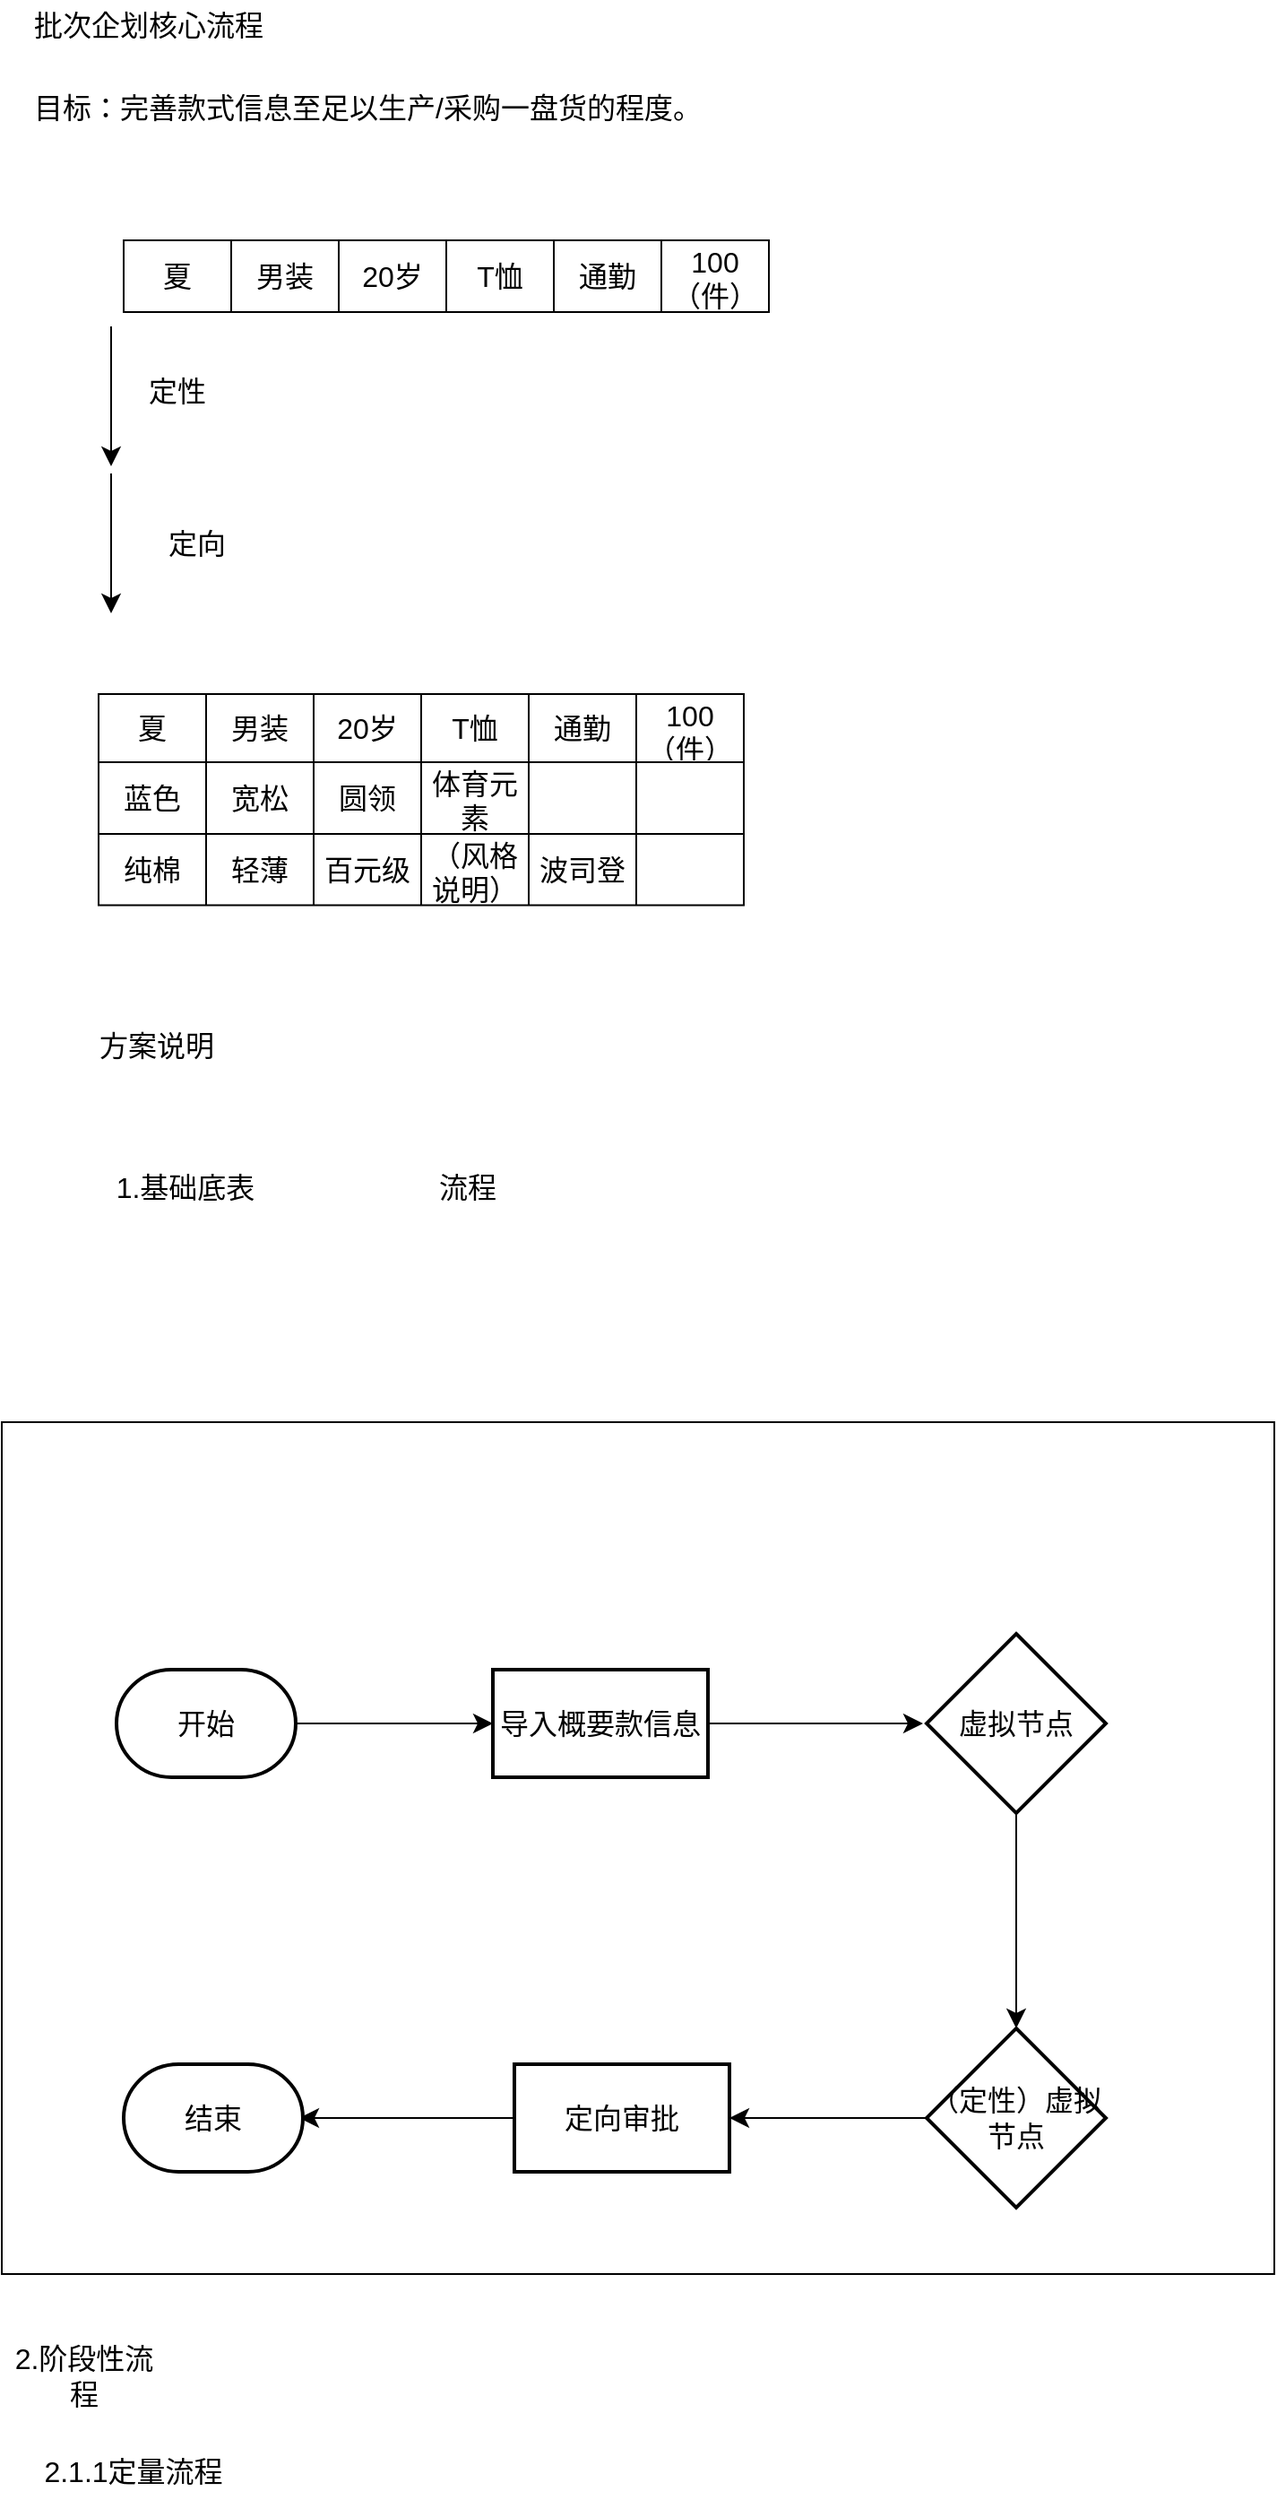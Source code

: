 <mxfile version="21.3.7" type="github">
  <diagram name="第 1 页" id="6ktMVrqRWy2K89uvHG_O">
    <mxGraphModel dx="835" dy="1211" grid="0" gridSize="10" guides="1" tooltips="1" connect="1" arrows="1" fold="1" page="0" pageScale="1" pageWidth="827" pageHeight="1169" math="0" shadow="0">
      <root>
        <mxCell id="0" />
        <mxCell id="1" parent="0" />
        <mxCell id="2rwqvdMbEvB-vzs5KlML-1" value="批次企划核心流程" style="text;strokeColor=none;fillColor=none;html=1;align=left;verticalAlign=middle;whiteSpace=wrap;rounded=0;fontSize=16;" vertex="1" parent="1">
          <mxGeometry x="45" y="-204" width="144" height="28" as="geometry" />
        </mxCell>
        <mxCell id="2rwqvdMbEvB-vzs5KlML-2" value="目标：完善款式信息至足以生产/采购一盘货的程度。" style="text;strokeColor=none;fillColor=none;html=1;align=left;verticalAlign=middle;whiteSpace=wrap;rounded=0;fontSize=16;" vertex="1" parent="1">
          <mxGeometry x="45" y="-159" width="425" height="30" as="geometry" />
        </mxCell>
        <mxCell id="2rwqvdMbEvB-vzs5KlML-4" value="" style="shape=table;startSize=0;container=1;collapsible=0;childLayout=tableLayout;fontSize=16;" vertex="1" parent="1">
          <mxGeometry x="97" y="-70" width="360" height="40" as="geometry" />
        </mxCell>
        <mxCell id="2rwqvdMbEvB-vzs5KlML-5" value="" style="shape=tableRow;horizontal=0;startSize=0;swimlaneHead=0;swimlaneBody=0;strokeColor=inherit;top=0;left=0;bottom=0;right=0;collapsible=0;dropTarget=0;fillColor=none;points=[[0,0.5],[1,0.5]];portConstraint=eastwest;fontSize=16;" vertex="1" parent="2rwqvdMbEvB-vzs5KlML-4">
          <mxGeometry width="360" height="40" as="geometry" />
        </mxCell>
        <mxCell id="2rwqvdMbEvB-vzs5KlML-6" value="夏" style="shape=partialRectangle;html=1;whiteSpace=wrap;connectable=0;strokeColor=inherit;overflow=hidden;fillColor=none;top=0;left=0;bottom=0;right=0;pointerEvents=1;fontSize=16;" vertex="1" parent="2rwqvdMbEvB-vzs5KlML-5">
          <mxGeometry width="60" height="40" as="geometry">
            <mxRectangle width="60" height="40" as="alternateBounds" />
          </mxGeometry>
        </mxCell>
        <mxCell id="2rwqvdMbEvB-vzs5KlML-7" value="男装" style="shape=partialRectangle;html=1;whiteSpace=wrap;connectable=0;strokeColor=inherit;overflow=hidden;fillColor=none;top=0;left=0;bottom=0;right=0;pointerEvents=1;fontSize=16;" vertex="1" parent="2rwqvdMbEvB-vzs5KlML-5">
          <mxGeometry x="60" width="60" height="40" as="geometry">
            <mxRectangle width="60" height="40" as="alternateBounds" />
          </mxGeometry>
        </mxCell>
        <mxCell id="2rwqvdMbEvB-vzs5KlML-8" value="20岁" style="shape=partialRectangle;html=1;whiteSpace=wrap;connectable=0;strokeColor=inherit;overflow=hidden;fillColor=none;top=0;left=0;bottom=0;right=0;pointerEvents=1;fontSize=16;" vertex="1" parent="2rwqvdMbEvB-vzs5KlML-5">
          <mxGeometry x="120" width="60" height="40" as="geometry">
            <mxRectangle width="60" height="40" as="alternateBounds" />
          </mxGeometry>
        </mxCell>
        <mxCell id="2rwqvdMbEvB-vzs5KlML-9" value="T恤" style="shape=partialRectangle;html=1;whiteSpace=wrap;connectable=0;strokeColor=inherit;overflow=hidden;fillColor=none;top=0;left=0;bottom=0;right=0;pointerEvents=1;fontSize=16;" vertex="1" parent="2rwqvdMbEvB-vzs5KlML-5">
          <mxGeometry x="180" width="60" height="40" as="geometry">
            <mxRectangle width="60" height="40" as="alternateBounds" />
          </mxGeometry>
        </mxCell>
        <mxCell id="2rwqvdMbEvB-vzs5KlML-10" value="通勤" style="shape=partialRectangle;html=1;whiteSpace=wrap;connectable=0;strokeColor=inherit;overflow=hidden;fillColor=none;top=0;left=0;bottom=0;right=0;pointerEvents=1;fontSize=16;" vertex="1" parent="2rwqvdMbEvB-vzs5KlML-5">
          <mxGeometry x="240" width="60" height="40" as="geometry">
            <mxRectangle width="60" height="40" as="alternateBounds" />
          </mxGeometry>
        </mxCell>
        <mxCell id="2rwqvdMbEvB-vzs5KlML-11" value="100（件）" style="shape=partialRectangle;html=1;whiteSpace=wrap;connectable=0;strokeColor=inherit;overflow=hidden;fillColor=none;top=0;left=0;bottom=0;right=0;pointerEvents=1;fontSize=16;" vertex="1" parent="2rwqvdMbEvB-vzs5KlML-5">
          <mxGeometry x="300" width="60" height="40" as="geometry">
            <mxRectangle width="60" height="40" as="alternateBounds" />
          </mxGeometry>
        </mxCell>
        <mxCell id="2rwqvdMbEvB-vzs5KlML-12" value="" style="shape=table;startSize=0;container=1;collapsible=0;childLayout=tableLayout;fontSize=16;" vertex="1" parent="1">
          <mxGeometry x="83" y="183" width="360" height="117.75" as="geometry" />
        </mxCell>
        <mxCell id="2rwqvdMbEvB-vzs5KlML-13" value="" style="shape=tableRow;horizontal=0;startSize=0;swimlaneHead=0;swimlaneBody=0;strokeColor=inherit;top=0;left=0;bottom=0;right=0;collapsible=0;dropTarget=0;fillColor=none;points=[[0,0.5],[1,0.5]];portConstraint=eastwest;fontSize=16;" vertex="1" parent="2rwqvdMbEvB-vzs5KlML-12">
          <mxGeometry width="360" height="38" as="geometry" />
        </mxCell>
        <mxCell id="2rwqvdMbEvB-vzs5KlML-14" value="夏" style="shape=partialRectangle;html=1;whiteSpace=wrap;connectable=0;strokeColor=inherit;overflow=hidden;fillColor=none;top=0;left=0;bottom=0;right=0;pointerEvents=1;fontSize=16;" vertex="1" parent="2rwqvdMbEvB-vzs5KlML-13">
          <mxGeometry width="60" height="38" as="geometry">
            <mxRectangle width="60" height="38" as="alternateBounds" />
          </mxGeometry>
        </mxCell>
        <mxCell id="2rwqvdMbEvB-vzs5KlML-15" value="男装" style="shape=partialRectangle;html=1;whiteSpace=wrap;connectable=0;strokeColor=inherit;overflow=hidden;fillColor=none;top=0;left=0;bottom=0;right=0;pointerEvents=1;fontSize=16;" vertex="1" parent="2rwqvdMbEvB-vzs5KlML-13">
          <mxGeometry x="60" width="60" height="38" as="geometry">
            <mxRectangle width="60" height="38" as="alternateBounds" />
          </mxGeometry>
        </mxCell>
        <mxCell id="2rwqvdMbEvB-vzs5KlML-16" value="20岁" style="shape=partialRectangle;html=1;whiteSpace=wrap;connectable=0;strokeColor=inherit;overflow=hidden;fillColor=none;top=0;left=0;bottom=0;right=0;pointerEvents=1;fontSize=16;" vertex="1" parent="2rwqvdMbEvB-vzs5KlML-13">
          <mxGeometry x="120" width="60" height="38" as="geometry">
            <mxRectangle width="60" height="38" as="alternateBounds" />
          </mxGeometry>
        </mxCell>
        <mxCell id="2rwqvdMbEvB-vzs5KlML-21" value="T恤" style="shape=partialRectangle;html=1;whiteSpace=wrap;connectable=0;strokeColor=inherit;overflow=hidden;fillColor=none;top=0;left=0;bottom=0;right=0;pointerEvents=1;fontSize=16;" vertex="1" parent="2rwqvdMbEvB-vzs5KlML-13">
          <mxGeometry x="180" width="60" height="38" as="geometry">
            <mxRectangle width="60" height="38" as="alternateBounds" />
          </mxGeometry>
        </mxCell>
        <mxCell id="2rwqvdMbEvB-vzs5KlML-23" value="通勤" style="shape=partialRectangle;html=1;whiteSpace=wrap;connectable=0;strokeColor=inherit;overflow=hidden;fillColor=none;top=0;left=0;bottom=0;right=0;pointerEvents=1;fontSize=16;" vertex="1" parent="2rwqvdMbEvB-vzs5KlML-13">
          <mxGeometry x="240" width="60" height="38" as="geometry">
            <mxRectangle width="60" height="38" as="alternateBounds" />
          </mxGeometry>
        </mxCell>
        <mxCell id="2rwqvdMbEvB-vzs5KlML-43" value="100（件）" style="shape=partialRectangle;html=1;whiteSpace=wrap;connectable=0;strokeColor=inherit;overflow=hidden;fillColor=none;top=0;left=0;bottom=0;right=0;pointerEvents=1;fontSize=16;" vertex="1" parent="2rwqvdMbEvB-vzs5KlML-13">
          <mxGeometry x="300" width="60" height="38" as="geometry">
            <mxRectangle width="60" height="38" as="alternateBounds" />
          </mxGeometry>
        </mxCell>
        <mxCell id="2rwqvdMbEvB-vzs5KlML-17" value="" style="shape=tableRow;horizontal=0;startSize=0;swimlaneHead=0;swimlaneBody=0;strokeColor=inherit;top=0;left=0;bottom=0;right=0;collapsible=0;dropTarget=0;fillColor=none;points=[[0,0.5],[1,0.5]];portConstraint=eastwest;fontSize=16;" vertex="1" parent="2rwqvdMbEvB-vzs5KlML-12">
          <mxGeometry y="38" width="360" height="40" as="geometry" />
        </mxCell>
        <mxCell id="2rwqvdMbEvB-vzs5KlML-18" value="蓝色" style="shape=partialRectangle;html=1;whiteSpace=wrap;connectable=0;strokeColor=inherit;overflow=hidden;fillColor=none;top=0;left=0;bottom=0;right=0;pointerEvents=1;fontSize=16;" vertex="1" parent="2rwqvdMbEvB-vzs5KlML-17">
          <mxGeometry width="60" height="40" as="geometry">
            <mxRectangle width="60" height="40" as="alternateBounds" />
          </mxGeometry>
        </mxCell>
        <mxCell id="2rwqvdMbEvB-vzs5KlML-19" value="宽松" style="shape=partialRectangle;html=1;whiteSpace=wrap;connectable=0;strokeColor=inherit;overflow=hidden;fillColor=none;top=0;left=0;bottom=0;right=0;pointerEvents=1;fontSize=16;" vertex="1" parent="2rwqvdMbEvB-vzs5KlML-17">
          <mxGeometry x="60" width="60" height="40" as="geometry">
            <mxRectangle width="60" height="40" as="alternateBounds" />
          </mxGeometry>
        </mxCell>
        <mxCell id="2rwqvdMbEvB-vzs5KlML-20" value="圆领" style="shape=partialRectangle;html=1;whiteSpace=wrap;connectable=0;strokeColor=inherit;overflow=hidden;fillColor=none;top=0;left=0;bottom=0;right=0;pointerEvents=1;fontSize=16;" vertex="1" parent="2rwqvdMbEvB-vzs5KlML-17">
          <mxGeometry x="120" width="60" height="40" as="geometry">
            <mxRectangle width="60" height="40" as="alternateBounds" />
          </mxGeometry>
        </mxCell>
        <mxCell id="2rwqvdMbEvB-vzs5KlML-22" value="体育元素" style="shape=partialRectangle;html=1;whiteSpace=wrap;connectable=0;strokeColor=inherit;overflow=hidden;fillColor=none;top=0;left=0;bottom=0;right=0;pointerEvents=1;fontSize=16;" vertex="1" parent="2rwqvdMbEvB-vzs5KlML-17">
          <mxGeometry x="180" width="60" height="40" as="geometry">
            <mxRectangle width="60" height="40" as="alternateBounds" />
          </mxGeometry>
        </mxCell>
        <mxCell id="2rwqvdMbEvB-vzs5KlML-24" style="shape=partialRectangle;html=1;whiteSpace=wrap;connectable=0;strokeColor=inherit;overflow=hidden;fillColor=none;top=0;left=0;bottom=0;right=0;pointerEvents=1;fontSize=16;" vertex="1" parent="2rwqvdMbEvB-vzs5KlML-17">
          <mxGeometry x="240" width="60" height="40" as="geometry">
            <mxRectangle width="60" height="40" as="alternateBounds" />
          </mxGeometry>
        </mxCell>
        <mxCell id="2rwqvdMbEvB-vzs5KlML-44" style="shape=partialRectangle;html=1;whiteSpace=wrap;connectable=0;strokeColor=inherit;overflow=hidden;fillColor=none;top=0;left=0;bottom=0;right=0;pointerEvents=1;fontSize=16;" vertex="1" parent="2rwqvdMbEvB-vzs5KlML-17">
          <mxGeometry x="300" width="60" height="40" as="geometry">
            <mxRectangle width="60" height="40" as="alternateBounds" />
          </mxGeometry>
        </mxCell>
        <mxCell id="2rwqvdMbEvB-vzs5KlML-25" style="shape=tableRow;horizontal=0;startSize=0;swimlaneHead=0;swimlaneBody=0;strokeColor=inherit;top=0;left=0;bottom=0;right=0;collapsible=0;dropTarget=0;fillColor=none;points=[[0,0.5],[1,0.5]];portConstraint=eastwest;fontSize=16;" vertex="1" parent="2rwqvdMbEvB-vzs5KlML-12">
          <mxGeometry y="78" width="360" height="40" as="geometry" />
        </mxCell>
        <mxCell id="2rwqvdMbEvB-vzs5KlML-26" value="纯棉" style="shape=partialRectangle;html=1;whiteSpace=wrap;connectable=0;strokeColor=inherit;overflow=hidden;fillColor=none;top=0;left=0;bottom=0;right=0;pointerEvents=1;fontSize=16;" vertex="1" parent="2rwqvdMbEvB-vzs5KlML-25">
          <mxGeometry width="60" height="40" as="geometry">
            <mxRectangle width="60" height="40" as="alternateBounds" />
          </mxGeometry>
        </mxCell>
        <mxCell id="2rwqvdMbEvB-vzs5KlML-27" value="轻薄" style="shape=partialRectangle;html=1;whiteSpace=wrap;connectable=0;strokeColor=inherit;overflow=hidden;fillColor=none;top=0;left=0;bottom=0;right=0;pointerEvents=1;fontSize=16;" vertex="1" parent="2rwqvdMbEvB-vzs5KlML-25">
          <mxGeometry x="60" width="60" height="40" as="geometry">
            <mxRectangle width="60" height="40" as="alternateBounds" />
          </mxGeometry>
        </mxCell>
        <mxCell id="2rwqvdMbEvB-vzs5KlML-28" value="百元级" style="shape=partialRectangle;html=1;whiteSpace=wrap;connectable=0;strokeColor=inherit;overflow=hidden;fillColor=none;top=0;left=0;bottom=0;right=0;pointerEvents=1;fontSize=16;" vertex="1" parent="2rwqvdMbEvB-vzs5KlML-25">
          <mxGeometry x="120" width="60" height="40" as="geometry">
            <mxRectangle width="60" height="40" as="alternateBounds" />
          </mxGeometry>
        </mxCell>
        <mxCell id="2rwqvdMbEvB-vzs5KlML-29" value="（风格说明）" style="shape=partialRectangle;html=1;whiteSpace=wrap;connectable=0;strokeColor=inherit;overflow=hidden;fillColor=none;top=0;left=0;bottom=0;right=0;pointerEvents=1;fontSize=16;" vertex="1" parent="2rwqvdMbEvB-vzs5KlML-25">
          <mxGeometry x="180" width="60" height="40" as="geometry">
            <mxRectangle width="60" height="40" as="alternateBounds" />
          </mxGeometry>
        </mxCell>
        <mxCell id="2rwqvdMbEvB-vzs5KlML-30" value="波司登" style="shape=partialRectangle;html=1;whiteSpace=wrap;connectable=0;strokeColor=inherit;overflow=hidden;fillColor=none;top=0;left=0;bottom=0;right=0;pointerEvents=1;fontSize=16;" vertex="1" parent="2rwqvdMbEvB-vzs5KlML-25">
          <mxGeometry x="240" width="60" height="40" as="geometry">
            <mxRectangle width="60" height="40" as="alternateBounds" />
          </mxGeometry>
        </mxCell>
        <mxCell id="2rwqvdMbEvB-vzs5KlML-45" style="shape=partialRectangle;html=1;whiteSpace=wrap;connectable=0;strokeColor=inherit;overflow=hidden;fillColor=none;top=0;left=0;bottom=0;right=0;pointerEvents=1;fontSize=16;" vertex="1" parent="2rwqvdMbEvB-vzs5KlML-25">
          <mxGeometry x="300" width="60" height="40" as="geometry">
            <mxRectangle width="60" height="40" as="alternateBounds" />
          </mxGeometry>
        </mxCell>
        <mxCell id="2rwqvdMbEvB-vzs5KlML-46" value="" style="endArrow=classic;html=1;rounded=0;fontSize=12;startSize=8;endSize=8;curved=1;" edge="1" parent="1">
          <mxGeometry width="50" height="50" relative="1" as="geometry">
            <mxPoint x="90" y="-22" as="sourcePoint" />
            <mxPoint x="90" y="56" as="targetPoint" />
          </mxGeometry>
        </mxCell>
        <mxCell id="2rwqvdMbEvB-vzs5KlML-47" value="定性" style="text;strokeColor=none;fillColor=none;html=1;align=center;verticalAlign=middle;whiteSpace=wrap;rounded=0;fontSize=16;" vertex="1" parent="1">
          <mxGeometry x="97" y="-1" width="60" height="30" as="geometry" />
        </mxCell>
        <mxCell id="2rwqvdMbEvB-vzs5KlML-48" value="" style="endArrow=classic;html=1;rounded=0;fontSize=12;startSize=8;endSize=8;curved=1;" edge="1" parent="1">
          <mxGeometry width="50" height="50" relative="1" as="geometry">
            <mxPoint x="90" y="60" as="sourcePoint" />
            <mxPoint x="90" y="138" as="targetPoint" />
          </mxGeometry>
        </mxCell>
        <mxCell id="2rwqvdMbEvB-vzs5KlML-49" value="定向" style="text;strokeColor=none;fillColor=none;html=1;align=center;verticalAlign=middle;whiteSpace=wrap;rounded=0;fontSize=16;" vertex="1" parent="1">
          <mxGeometry x="108" y="84" width="60" height="30" as="geometry" />
        </mxCell>
        <mxCell id="2rwqvdMbEvB-vzs5KlML-51" value="方案说明" style="text;strokeColor=none;fillColor=none;html=1;align=center;verticalAlign=middle;whiteSpace=wrap;rounded=0;fontSize=16;" vertex="1" parent="1">
          <mxGeometry x="67" y="364" width="97" height="30" as="geometry" />
        </mxCell>
        <mxCell id="2rwqvdMbEvB-vzs5KlML-52" value="1.基础底表" style="text;strokeColor=none;fillColor=none;html=1;align=center;verticalAlign=middle;whiteSpace=wrap;rounded=0;fontSize=16;" vertex="1" parent="1">
          <mxGeometry x="79" y="443" width="105" height="30" as="geometry" />
        </mxCell>
        <mxCell id="2rwqvdMbEvB-vzs5KlML-53" value="流程" style="text;strokeColor=none;fillColor=none;html=1;align=center;verticalAlign=middle;whiteSpace=wrap;rounded=0;fontSize=16;" vertex="1" parent="1">
          <mxGeometry x="259" y="443" width="60" height="30" as="geometry" />
        </mxCell>
        <mxCell id="2rwqvdMbEvB-vzs5KlML-54" value="" style="rounded=0;whiteSpace=wrap;html=1;fontSize=16;" vertex="1" parent="1">
          <mxGeometry x="29" y="589" width="710" height="475" as="geometry" />
        </mxCell>
        <mxCell id="2rwqvdMbEvB-vzs5KlML-57" value="" style="edgeStyle=none;curved=1;rounded=0;orthogonalLoop=1;jettySize=auto;html=1;fontSize=12;startSize=8;endSize=8;" edge="1" parent="1" source="2rwqvdMbEvB-vzs5KlML-55" target="2rwqvdMbEvB-vzs5KlML-56">
          <mxGeometry relative="1" as="geometry" />
        </mxCell>
        <mxCell id="2rwqvdMbEvB-vzs5KlML-55" value="开始" style="strokeWidth=2;html=1;shape=mxgraph.flowchart.terminator;whiteSpace=wrap;fontSize=16;" vertex="1" parent="1">
          <mxGeometry x="93" y="727" width="100" height="60" as="geometry" />
        </mxCell>
        <mxCell id="2rwqvdMbEvB-vzs5KlML-59" value="" style="edgeStyle=none;curved=1;rounded=0;orthogonalLoop=1;jettySize=auto;html=1;fontSize=12;startSize=8;endSize=8;" edge="1" parent="1" source="2rwqvdMbEvB-vzs5KlML-56">
          <mxGeometry relative="1" as="geometry">
            <mxPoint x="543" y="757" as="targetPoint" />
          </mxGeometry>
        </mxCell>
        <mxCell id="2rwqvdMbEvB-vzs5KlML-56" value="导入概要款信息" style="whiteSpace=wrap;html=1;fontSize=16;strokeWidth=2;" vertex="1" parent="1">
          <mxGeometry x="303" y="727" width="120" height="60" as="geometry" />
        </mxCell>
        <mxCell id="2rwqvdMbEvB-vzs5KlML-68" value="" style="edgeStyle=none;curved=1;rounded=0;orthogonalLoop=1;jettySize=auto;html=1;fontSize=12;startSize=8;endSize=8;" edge="1" parent="1" source="2rwqvdMbEvB-vzs5KlML-60" target="2rwqvdMbEvB-vzs5KlML-67">
          <mxGeometry relative="1" as="geometry" />
        </mxCell>
        <mxCell id="2rwqvdMbEvB-vzs5KlML-60" value="虚拟节点" style="strokeWidth=2;html=1;shape=mxgraph.flowchart.decision;whiteSpace=wrap;fontSize=16;" vertex="1" parent="1">
          <mxGeometry x="545" y="707" width="100" height="100" as="geometry" />
        </mxCell>
        <mxCell id="2rwqvdMbEvB-vzs5KlML-70" value="" style="edgeStyle=none;curved=1;rounded=0;orthogonalLoop=1;jettySize=auto;html=1;fontSize=12;startSize=8;endSize=8;" edge="1" parent="1" source="2rwqvdMbEvB-vzs5KlML-67" target="2rwqvdMbEvB-vzs5KlML-69">
          <mxGeometry relative="1" as="geometry" />
        </mxCell>
        <mxCell id="2rwqvdMbEvB-vzs5KlML-67" value="（定性）虚拟节点" style="strokeWidth=2;html=1;shape=mxgraph.flowchart.decision;whiteSpace=wrap;fontSize=16;" vertex="1" parent="1">
          <mxGeometry x="545" y="927" width="100" height="100" as="geometry" />
        </mxCell>
        <mxCell id="2rwqvdMbEvB-vzs5KlML-75" value="" style="edgeStyle=none;curved=1;rounded=0;orthogonalLoop=1;jettySize=auto;html=1;fontSize=12;startSize=8;endSize=8;" edge="1" parent="1" source="2rwqvdMbEvB-vzs5KlML-69">
          <mxGeometry relative="1" as="geometry">
            <mxPoint x="195" y="977" as="targetPoint" />
          </mxGeometry>
        </mxCell>
        <mxCell id="2rwqvdMbEvB-vzs5KlML-69" value="定向审批" style="whiteSpace=wrap;html=1;fontSize=16;strokeWidth=2;" vertex="1" parent="1">
          <mxGeometry x="315" y="947" width="120" height="60" as="geometry" />
        </mxCell>
        <mxCell id="2rwqvdMbEvB-vzs5KlML-76" value="结束" style="strokeWidth=2;html=1;shape=mxgraph.flowchart.terminator;whiteSpace=wrap;fontSize=16;" vertex="1" parent="1">
          <mxGeometry x="97" y="947" width="100" height="60" as="geometry" />
        </mxCell>
        <mxCell id="2rwqvdMbEvB-vzs5KlML-77" value="2.阶段性流程" style="text;strokeColor=none;fillColor=none;html=1;align=center;verticalAlign=middle;whiteSpace=wrap;rounded=0;fontSize=16;" vertex="1" parent="1">
          <mxGeometry x="29" y="1106" width="92" height="30" as="geometry" />
        </mxCell>
        <mxCell id="2rwqvdMbEvB-vzs5KlML-78" value="2.1.1定量流程" style="text;strokeColor=none;fillColor=none;html=1;align=center;verticalAlign=middle;whiteSpace=wrap;rounded=0;fontSize=16;" vertex="1" parent="1">
          <mxGeometry x="37" y="1159" width="131" height="30" as="geometry" />
        </mxCell>
      </root>
    </mxGraphModel>
  </diagram>
</mxfile>
